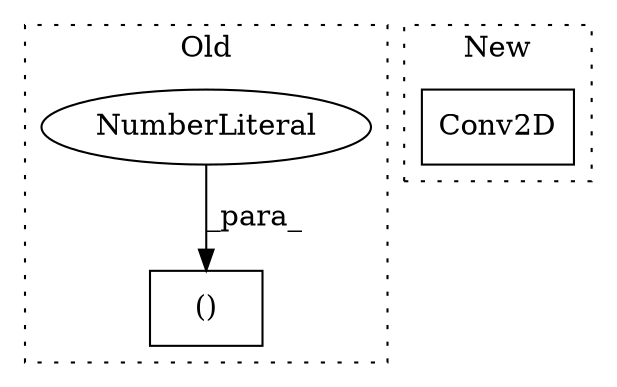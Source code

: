 digraph G {
subgraph cluster0 {
1 [label="()" a="106" s="5657" l="15" shape="box"];
3 [label="NumberLiteral" a="34" s="5657" l="1" shape="ellipse"];
label = "Old";
style="dotted";
}
subgraph cluster1 {
2 [label="Conv2D" a="32" s="6197,6209" l="7,1" shape="box"];
label = "New";
style="dotted";
}
3 -> 1 [label="_para_"];
}